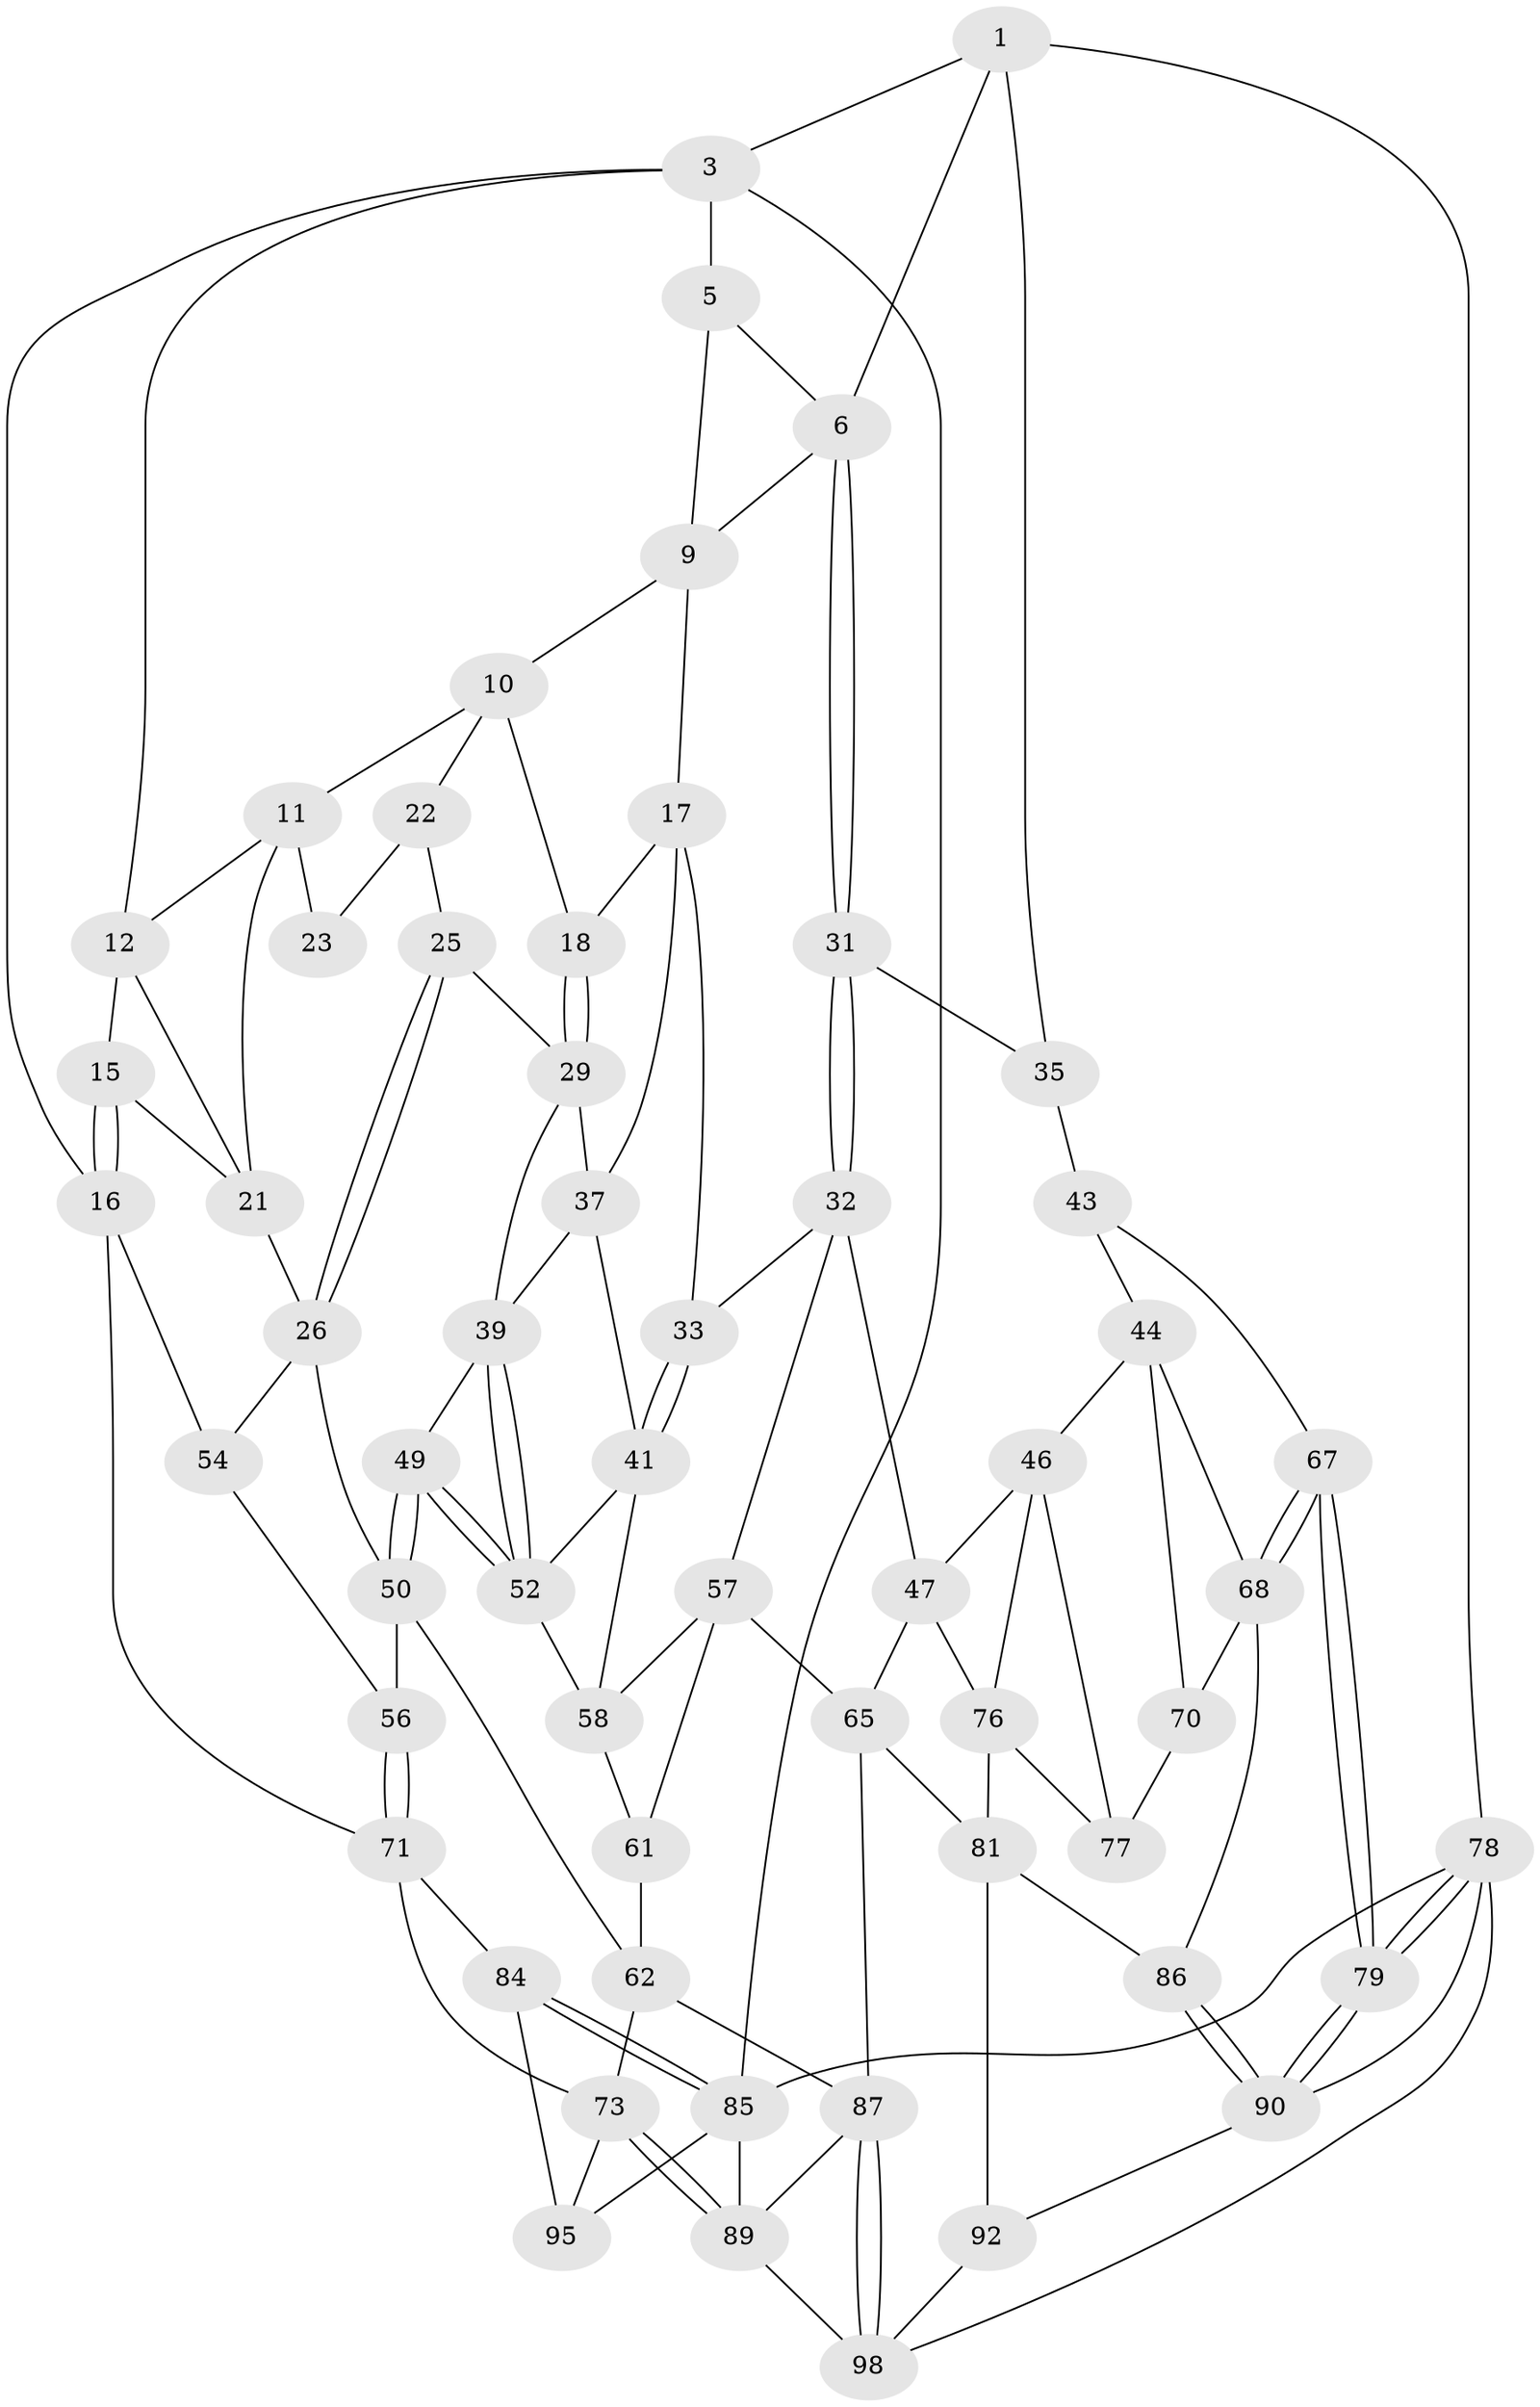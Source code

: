// original degree distribution, {3: 0.02, 6: 0.22, 5: 0.52, 4: 0.24}
// Generated by graph-tools (version 1.1) at 2025/42/03/06/25 10:42:28]
// undirected, 58 vertices, 124 edges
graph export_dot {
graph [start="1"]
  node [color=gray90,style=filled];
  1 [pos="+0.6900158369936993+0",super="+2"];
  3 [pos="+0+0",super="+4"];
  5 [pos="+0.38119846362025595+0",super="+8"];
  6 [pos="+0.65837669741956+0.14983364597957435",super="+7"];
  9 [pos="+0.30336556207650245+0.1163785610833258",super="+13"];
  10 [pos="+0.21591805103483447+0.1223377391994202",super="+19"];
  11 [pos="+0.16658875504007264+0.09851275425466274",super="+20"];
  12 [pos="+0.12430610876514382+0.03870212072858002",super="+14"];
  15 [pos="+0+0.32380881864313094"];
  16 [pos="+0+0.3318841768913367",super="+55"];
  17 [pos="+0.44549836363435447+0.20702898716959597",super="+34"];
  18 [pos="+0.3614305845796385+0.25245532654354536"];
  21 [pos="+0.10802101043162107+0.24992775776150977",super="+28"];
  22 [pos="+0.2642396155182384+0.24402762827729096",super="+24"];
  23 [pos="+0.14552994707773345+0.24350570988300155"];
  25 [pos="+0.20999615052405662+0.3754404869973396"];
  26 [pos="+0.17970300625103627+0.39364932423643073",super="+27"];
  29 [pos="+0.3254852213917935+0.3446908436070509",super="+30"];
  31 [pos="+0.7579593890503667+0.22832241435123882"];
  32 [pos="+0.7009568661931047+0.3525795954516328",super="+48"];
  33 [pos="+0.5122723779305912+0.39820797346872994"];
  35 [pos="+1+0.05251838132795448",super="+36"];
  37 [pos="+0.36498082152801437+0.37979266133107337",super="+38"];
  39 [pos="+0.28206258893455466+0.42761497842475105",super="+40"];
  41 [pos="+0.510465975276294+0.4022072598059312",super="+42"];
  43 [pos="+0.8936604824626343+0.4904564928410418",super="+60"];
  44 [pos="+0.8713128161714737+0.5120485690268494",super="+45"];
  46 [pos="+0.8207758459187355+0.5240119152690377",super="+75"];
  47 [pos="+0.7427555963309296+0.4896206569875817",super="+64"];
  49 [pos="+0.24145108482793853+0.5464545164287369"];
  50 [pos="+0.21997535859048709+0.5614424792452626",super="+51"];
  52 [pos="+0.3559568737170349+0.5004766343772828",super="+53"];
  54 [pos="+0.03258290313798343+0.49061798505179594"];
  56 [pos="+0.19095308305355443+0.5426366340086182"];
  57 [pos="+0.5901297381966724+0.5794478046785192",super="+66"];
  58 [pos="+0.5171469609374496+0.42886762733365347",super="+59"];
  61 [pos="+0.4300575565942527+0.6386764282169901"];
  62 [pos="+0.42262854589688537+0.6460688744677064",super="+63"];
  65 [pos="+0.5763223022184047+0.6464056721396354",super="+83"];
  67 [pos="+1+0.7040570205694453"];
  68 [pos="+1+0.6813653340151251",super="+69"];
  70 [pos="+0.9005445563967625+0.685961682793645"];
  71 [pos="+0+0.6974354583580945",super="+72"];
  73 [pos="+0.18812358689025194+0.7328748441720302",super="+74"];
  76 [pos="+0.7431676323399528+0.6654868595958633",super="+80"];
  77 [pos="+0.8874430624156288+0.6902231641271694"];
  78 [pos="+1+1",super="+100"];
  79 [pos="+1+0.9511514606570943"];
  81 [pos="+0.7918018231882591+0.7894549180082929",super="+82"];
  84 [pos="+0+0.8526930346224264",super="+97"];
  85 [pos="+0+1",super="+94"];
  86 [pos="+0.8646669730165031+0.8262560904957541"];
  87 [pos="+0.5312826698566603+0.8694303733455262",super="+88"];
  89 [pos="+0.3025961074571537+0.8613233857022061",super="+93"];
  90 [pos="+0.9584875952788566+0.8987871692367636",super="+91"];
  92 [pos="+0.7239149435131004+0.8481259589203299"];
  95 [pos="+0.16139791335008571+1",super="+96"];
  98 [pos="+0.5348597581357581+0.8764696767185282",super="+99"];
  1 -- 6;
  1 -- 3;
  1 -- 35;
  1 -- 78;
  3 -- 16;
  3 -- 85;
  3 -- 12;
  3 -- 5;
  5 -- 9;
  5 -- 6;
  6 -- 31;
  6 -- 31;
  6 -- 9;
  9 -- 10;
  9 -- 17;
  10 -- 11;
  10 -- 18;
  10 -- 22;
  11 -- 12;
  11 -- 21;
  11 -- 23;
  12 -- 21;
  12 -- 15;
  15 -- 16;
  15 -- 16;
  15 -- 21;
  16 -- 54;
  16 -- 71;
  17 -- 18;
  17 -- 37;
  17 -- 33;
  18 -- 29;
  18 -- 29;
  21 -- 26;
  22 -- 23 [weight=2];
  22 -- 25;
  25 -- 26;
  25 -- 26;
  25 -- 29;
  26 -- 54;
  26 -- 50;
  29 -- 37;
  29 -- 39;
  31 -- 32;
  31 -- 32;
  31 -- 35;
  32 -- 33;
  32 -- 57;
  32 -- 47;
  33 -- 41;
  33 -- 41;
  35 -- 43 [weight=2];
  37 -- 39;
  37 -- 41;
  39 -- 52;
  39 -- 52;
  39 -- 49;
  41 -- 58;
  41 -- 52;
  43 -- 44;
  43 -- 67;
  44 -- 46;
  44 -- 70;
  44 -- 68;
  46 -- 47;
  46 -- 76;
  46 -- 77;
  47 -- 65;
  47 -- 76;
  49 -- 50;
  49 -- 50;
  49 -- 52;
  49 -- 52;
  50 -- 62;
  50 -- 56;
  52 -- 58;
  54 -- 56;
  56 -- 71;
  56 -- 71;
  57 -- 58;
  57 -- 65;
  57 -- 61;
  58 -- 61;
  61 -- 62;
  62 -- 73;
  62 -- 87;
  65 -- 81;
  65 -- 87;
  67 -- 68;
  67 -- 68;
  67 -- 79;
  67 -- 79;
  68 -- 86;
  68 -- 70;
  70 -- 77;
  71 -- 84;
  71 -- 73;
  73 -- 89;
  73 -- 89;
  73 -- 95;
  76 -- 81;
  76 -- 77;
  78 -- 79;
  78 -- 79;
  78 -- 85;
  78 -- 90;
  78 -- 98;
  79 -- 90;
  79 -- 90;
  81 -- 86;
  81 -- 92;
  84 -- 85;
  84 -- 85;
  84 -- 95 [weight=2];
  85 -- 95;
  85 -- 89;
  86 -- 90;
  86 -- 90;
  87 -- 98;
  87 -- 98;
  87 -- 89;
  89 -- 98;
  90 -- 92;
  92 -- 98;
}
